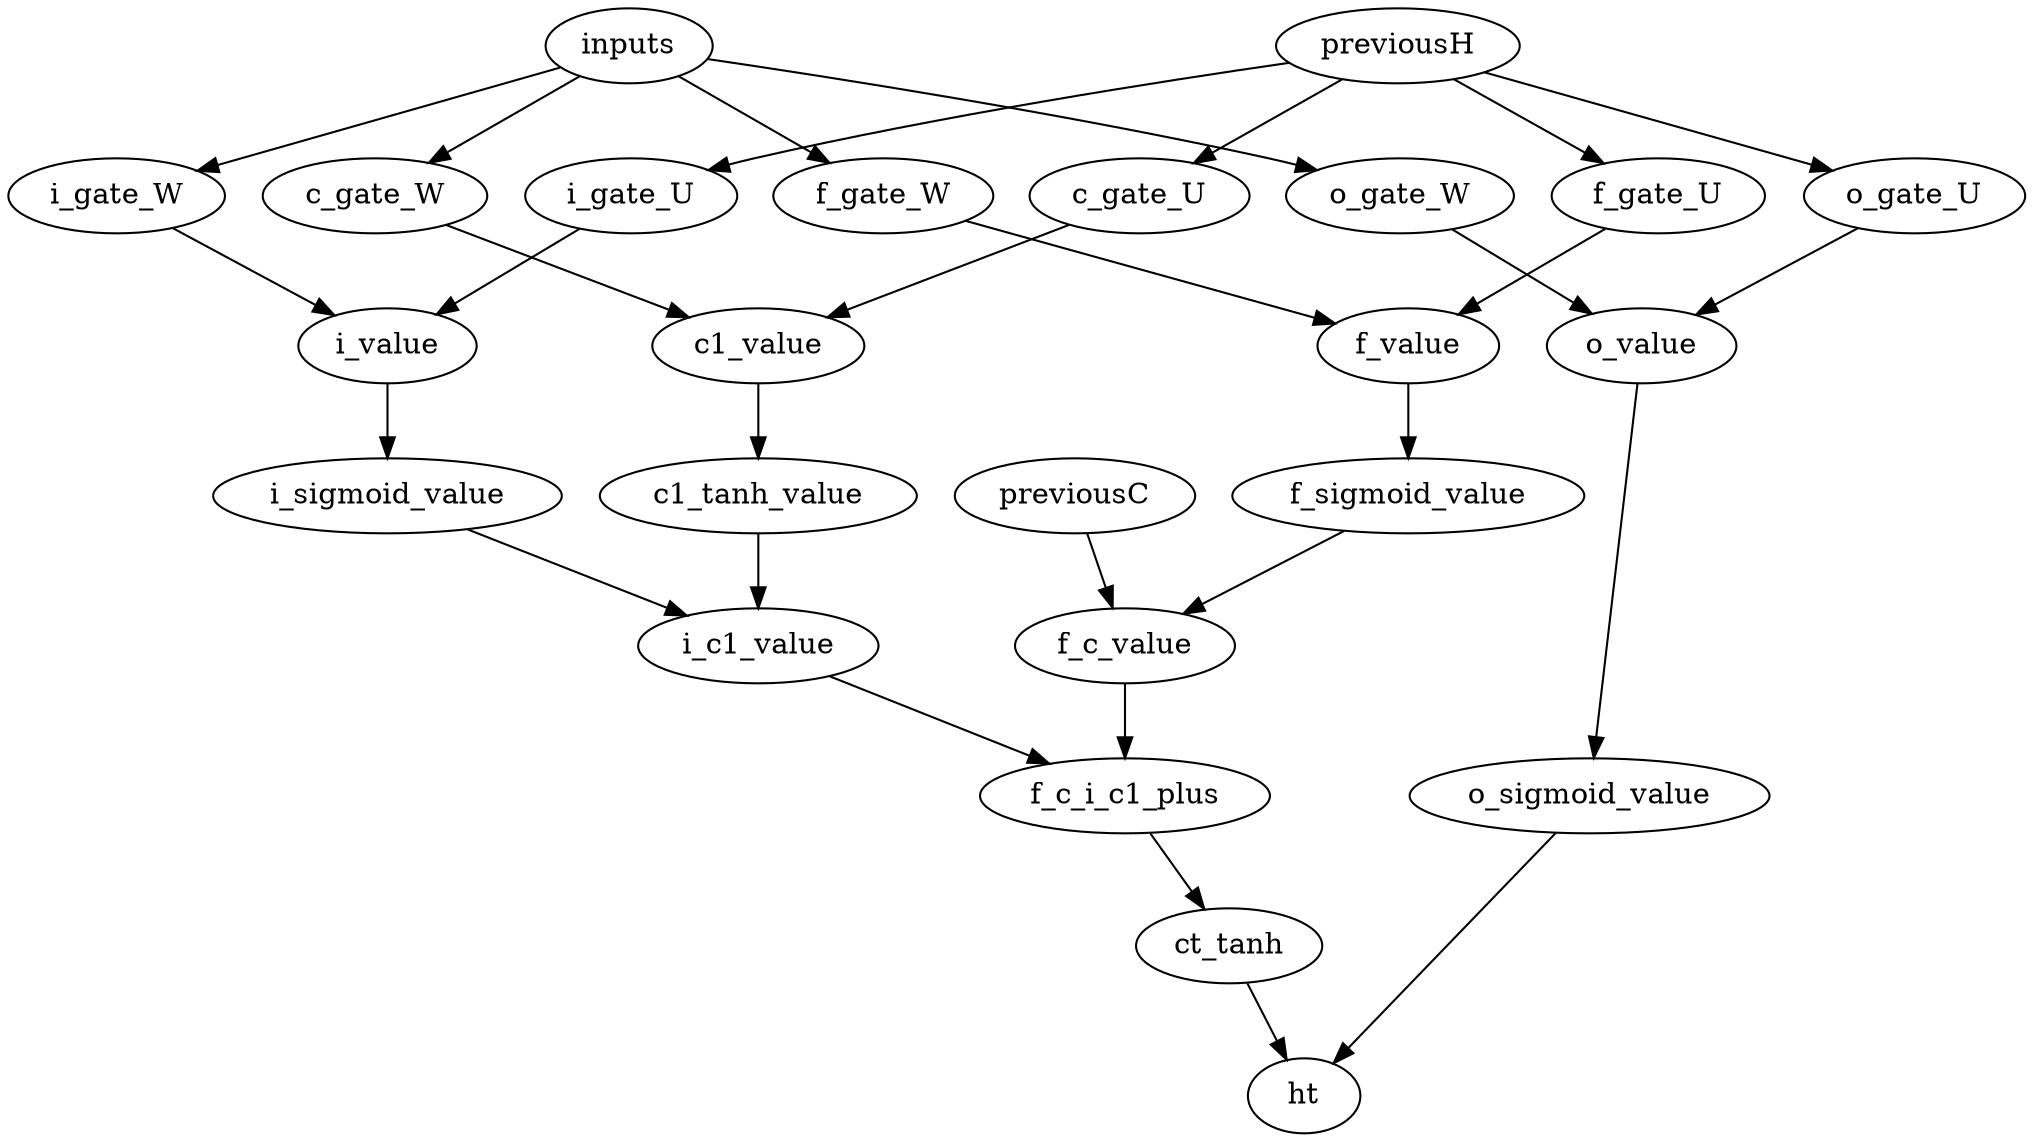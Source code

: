 digraph G{
"inputs"->"f_gate_W"
"inputs"->"i_gate_W"
"inputs"->"o_gate_W"
"inputs"->"c_gate_W"
"previousH"->"f_gate_U"
"previousH"->"i_gate_U"
"previousH"->"o_gate_U"
"previousH"->"c_gate_U"
"previousC"->"f_c_value"
"f_gate_W"->"f_value"
"f_gate_U"->"f_value"
"i_gate_W"->"i_value"
"i_gate_U"->"i_value"
"o_gate_W"->"o_value"
"o_gate_U"->"o_value"
"c_gate_W"->"c1_value"
"c_gate_U"->"c1_value"
"f_value"->"f_sigmoid_value"
"i_value"->"i_sigmoid_value"
"o_value"->"o_sigmoid_value"
"c1_value"->"c1_tanh_value"
"f_sigmoid_value"->"f_c_value"
"i_sigmoid_value"->"i_c1_value"
"o_sigmoid_value"->"ht"
"c1_tanh_value"->"i_c1_value"
"f_c_value"->"f_c_i_c1_plus"
"i_c1_value"->"f_c_i_c1_plus"
"f_c_i_c1_plus"->"ct_tanh"
"ct_tanh"->"ht"
}
